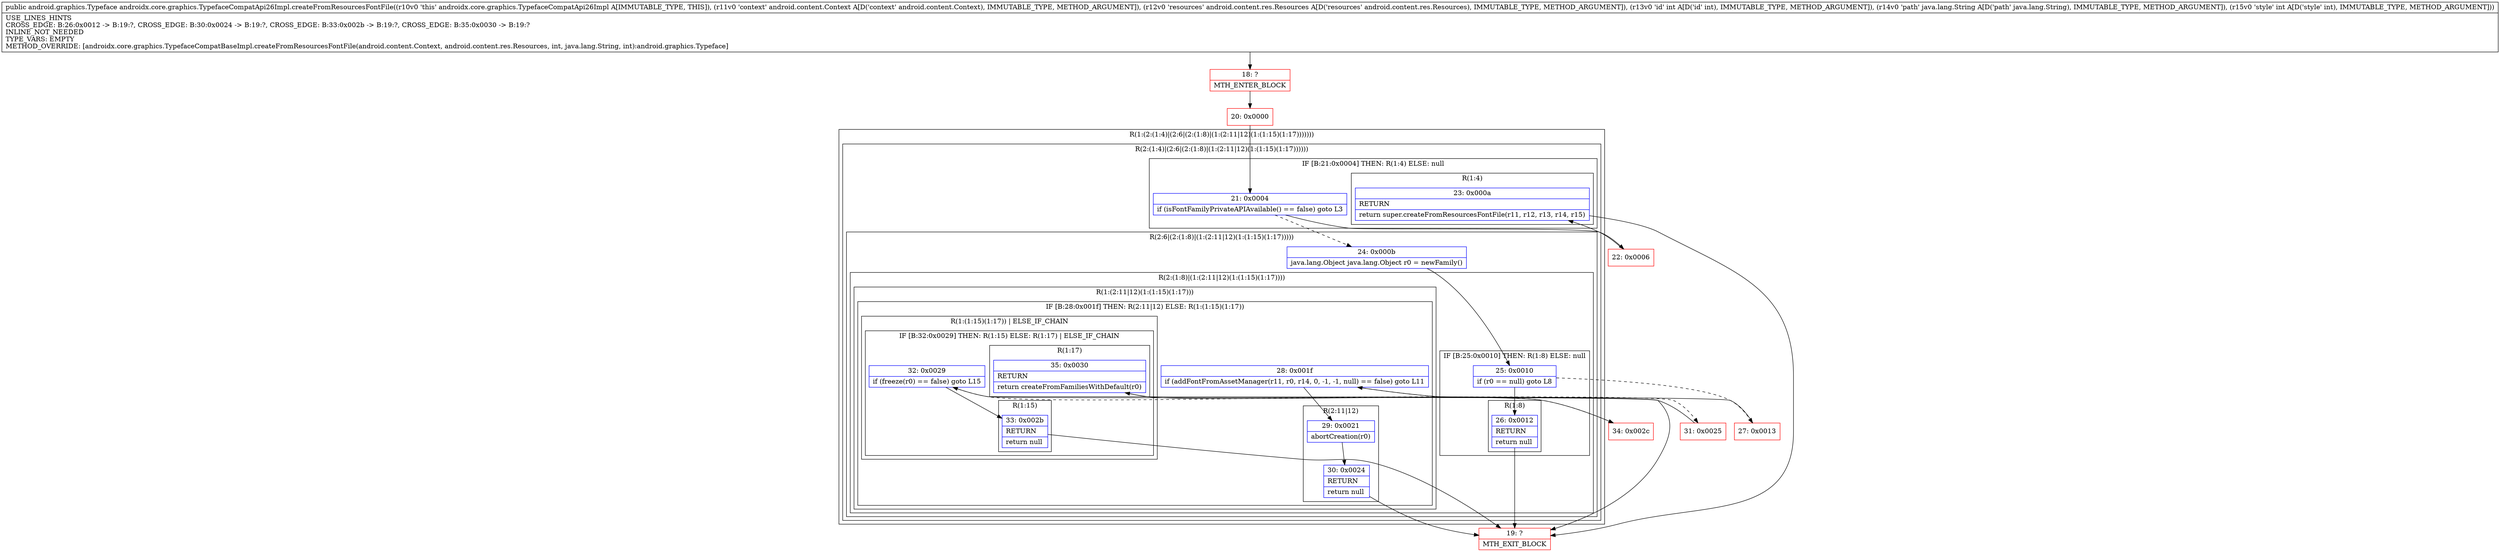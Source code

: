 digraph "CFG forandroidx.core.graphics.TypefaceCompatApi26Impl.createFromResourcesFontFile(Landroid\/content\/Context;Landroid\/content\/res\/Resources;ILjava\/lang\/String;I)Landroid\/graphics\/Typeface;" {
subgraph cluster_Region_883249841 {
label = "R(1:(2:(1:4)|(2:6|(2:(1:8)|(1:(2:11|12)(1:(1:15)(1:17)))))))";
node [shape=record,color=blue];
subgraph cluster_Region_555533403 {
label = "R(2:(1:4)|(2:6|(2:(1:8)|(1:(2:11|12)(1:(1:15)(1:17))))))";
node [shape=record,color=blue];
subgraph cluster_IfRegion_1489075426 {
label = "IF [B:21:0x0004] THEN: R(1:4) ELSE: null";
node [shape=record,color=blue];
Node_21 [shape=record,label="{21\:\ 0x0004|if (isFontFamilyPrivateAPIAvailable() == false) goto L3\l}"];
subgraph cluster_Region_487931533 {
label = "R(1:4)";
node [shape=record,color=blue];
Node_23 [shape=record,label="{23\:\ 0x000a|RETURN\l|return super.createFromResourcesFontFile(r11, r12, r13, r14, r15)\l}"];
}
}
subgraph cluster_Region_64238764 {
label = "R(2:6|(2:(1:8)|(1:(2:11|12)(1:(1:15)(1:17)))))";
node [shape=record,color=blue];
Node_24 [shape=record,label="{24\:\ 0x000b|java.lang.Object java.lang.Object r0 = newFamily()\l}"];
subgraph cluster_Region_62641988 {
label = "R(2:(1:8)|(1:(2:11|12)(1:(1:15)(1:17))))";
node [shape=record,color=blue];
subgraph cluster_IfRegion_1887319016 {
label = "IF [B:25:0x0010] THEN: R(1:8) ELSE: null";
node [shape=record,color=blue];
Node_25 [shape=record,label="{25\:\ 0x0010|if (r0 == null) goto L8\l}"];
subgraph cluster_Region_1153623412 {
label = "R(1:8)";
node [shape=record,color=blue];
Node_26 [shape=record,label="{26\:\ 0x0012|RETURN\l|return null\l}"];
}
}
subgraph cluster_Region_389527394 {
label = "R(1:(2:11|12)(1:(1:15)(1:17)))";
node [shape=record,color=blue];
subgraph cluster_IfRegion_1980330790 {
label = "IF [B:28:0x001f] THEN: R(2:11|12) ELSE: R(1:(1:15)(1:17))";
node [shape=record,color=blue];
Node_28 [shape=record,label="{28\:\ 0x001f|if (addFontFromAssetManager(r11, r0, r14, 0, \-1, \-1, null) == false) goto L11\l}"];
subgraph cluster_Region_1874167772 {
label = "R(2:11|12)";
node [shape=record,color=blue];
Node_29 [shape=record,label="{29\:\ 0x0021|abortCreation(r0)\l}"];
Node_30 [shape=record,label="{30\:\ 0x0024|RETURN\l|return null\l}"];
}
subgraph cluster_Region_593625695 {
label = "R(1:(1:15)(1:17)) | ELSE_IF_CHAIN\l";
node [shape=record,color=blue];
subgraph cluster_IfRegion_1306968018 {
label = "IF [B:32:0x0029] THEN: R(1:15) ELSE: R(1:17) | ELSE_IF_CHAIN\l";
node [shape=record,color=blue];
Node_32 [shape=record,label="{32\:\ 0x0029|if (freeze(r0) == false) goto L15\l}"];
subgraph cluster_Region_2118049920 {
label = "R(1:15)";
node [shape=record,color=blue];
Node_33 [shape=record,label="{33\:\ 0x002b|RETURN\l|return null\l}"];
}
subgraph cluster_Region_1283863797 {
label = "R(1:17)";
node [shape=record,color=blue];
Node_35 [shape=record,label="{35\:\ 0x0030|RETURN\l|return createFromFamiliesWithDefault(r0)\l}"];
}
}
}
}
}
}
}
}
}
Node_18 [shape=record,color=red,label="{18\:\ ?|MTH_ENTER_BLOCK\l}"];
Node_20 [shape=record,color=red,label="{20\:\ 0x0000}"];
Node_22 [shape=record,color=red,label="{22\:\ 0x0006}"];
Node_19 [shape=record,color=red,label="{19\:\ ?|MTH_EXIT_BLOCK\l}"];
Node_27 [shape=record,color=red,label="{27\:\ 0x0013}"];
Node_31 [shape=record,color=red,label="{31\:\ 0x0025}"];
Node_34 [shape=record,color=red,label="{34\:\ 0x002c}"];
MethodNode[shape=record,label="{public android.graphics.Typeface androidx.core.graphics.TypefaceCompatApi26Impl.createFromResourcesFontFile((r10v0 'this' androidx.core.graphics.TypefaceCompatApi26Impl A[IMMUTABLE_TYPE, THIS]), (r11v0 'context' android.content.Context A[D('context' android.content.Context), IMMUTABLE_TYPE, METHOD_ARGUMENT]), (r12v0 'resources' android.content.res.Resources A[D('resources' android.content.res.Resources), IMMUTABLE_TYPE, METHOD_ARGUMENT]), (r13v0 'id' int A[D('id' int), IMMUTABLE_TYPE, METHOD_ARGUMENT]), (r14v0 'path' java.lang.String A[D('path' java.lang.String), IMMUTABLE_TYPE, METHOD_ARGUMENT]), (r15v0 'style' int A[D('style' int), IMMUTABLE_TYPE, METHOD_ARGUMENT]))  | USE_LINES_HINTS\lCROSS_EDGE: B:26:0x0012 \-\> B:19:?, CROSS_EDGE: B:30:0x0024 \-\> B:19:?, CROSS_EDGE: B:33:0x002b \-\> B:19:?, CROSS_EDGE: B:35:0x0030 \-\> B:19:?\lINLINE_NOT_NEEDED\lTYPE_VARS: EMPTY\lMETHOD_OVERRIDE: [androidx.core.graphics.TypefaceCompatBaseImpl.createFromResourcesFontFile(android.content.Context, android.content.res.Resources, int, java.lang.String, int):android.graphics.Typeface]\l}"];
MethodNode -> Node_18;Node_21 -> Node_22;
Node_21 -> Node_24[style=dashed];
Node_23 -> Node_19;
Node_24 -> Node_25;
Node_25 -> Node_26;
Node_25 -> Node_27[style=dashed];
Node_26 -> Node_19;
Node_28 -> Node_29;
Node_28 -> Node_31[style=dashed];
Node_29 -> Node_30;
Node_30 -> Node_19;
Node_32 -> Node_33;
Node_32 -> Node_34[style=dashed];
Node_33 -> Node_19;
Node_35 -> Node_19;
Node_18 -> Node_20;
Node_20 -> Node_21;
Node_22 -> Node_23;
Node_27 -> Node_28;
Node_31 -> Node_32;
Node_34 -> Node_35;
}

